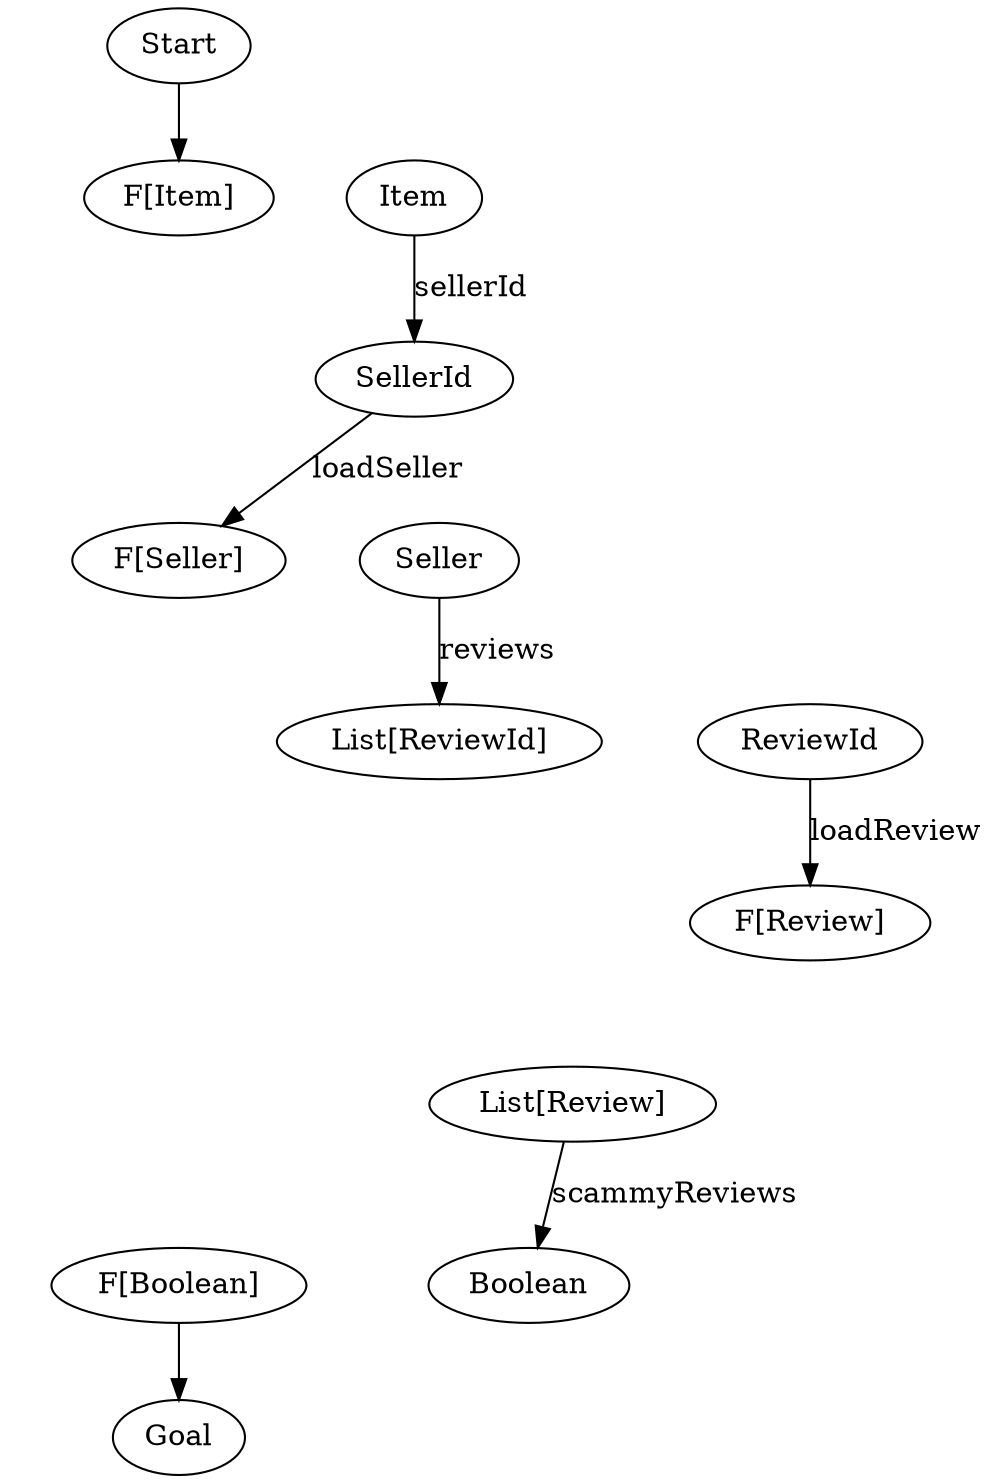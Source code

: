 digraph {
    Start[class="extremity"]
    Goal[class="extremity"]

    FItem[label="F[Item]" class="start" group="1"]
    FSeller[label="F[Seller]" group="1"]
    FBoolean[label="F[Boolean]" group="1" class="goal"]
    FListReview[label="F[List[Review]]" group="1" style="invis"]

    Item[group="2"]
    SellerId[group="2"]
    Seller[group="2"]
    ListReviewId[label="List[ReviewId]" group="2"]
    ListFReview[label="List[F[Review]]" group="2" style="invis"]
    Boolean[group="2"]

    ListReview[label="List[Review]" group="3"]
    ReviewId[label="ReviewId" group="3"]
    FReview[label="F[Review]" group="3"]

    ListReview -> Boolean[label="scammyReviews"]
    ListFReview -> ListReview[style="invis"]

    {
        rank=same
        FItem -> Item[style="invis"]
    }

    {
        rank=same
        FSeller -> Seller[style="invis"]
    }

    {
        rank=same
        ListReviewId -> ReviewId[dir="back" class="lift" label="lift" style="invis"]
    }

    {
        rank=same
        ListFReview -> FReview[dir="back" class="lift" label="lift" style="invis"]
    }

    {
        rank=same
        FListReview -> ListReview[dir="back" class="lift" label="lift" style="invis"]
    }

    {
        rank=same
        FBoolean -> Boolean[dir="back" class="lift" label="lift" style="invis"]
    }

    Item -> SellerId[label="sellerId"]
    SellerId -> FSeller[label="loadSeller"]


    FItem -> FSeller[style="invis"]
    FSeller -> FListReview[style="invis"]
    ListFReview -> FListReview[label="flip" style="invis"]
    FListReview -> FBoolean[style="invis"]
    ListReviewId -> ListFReview[style="invis"]

    Start -> FItem[class="start"]
    FBoolean -> Goal[class="goal"]
    ReviewId -> FReview[label="loadReview"]
    Seller -> ListReviewId[label="reviews"]
}
